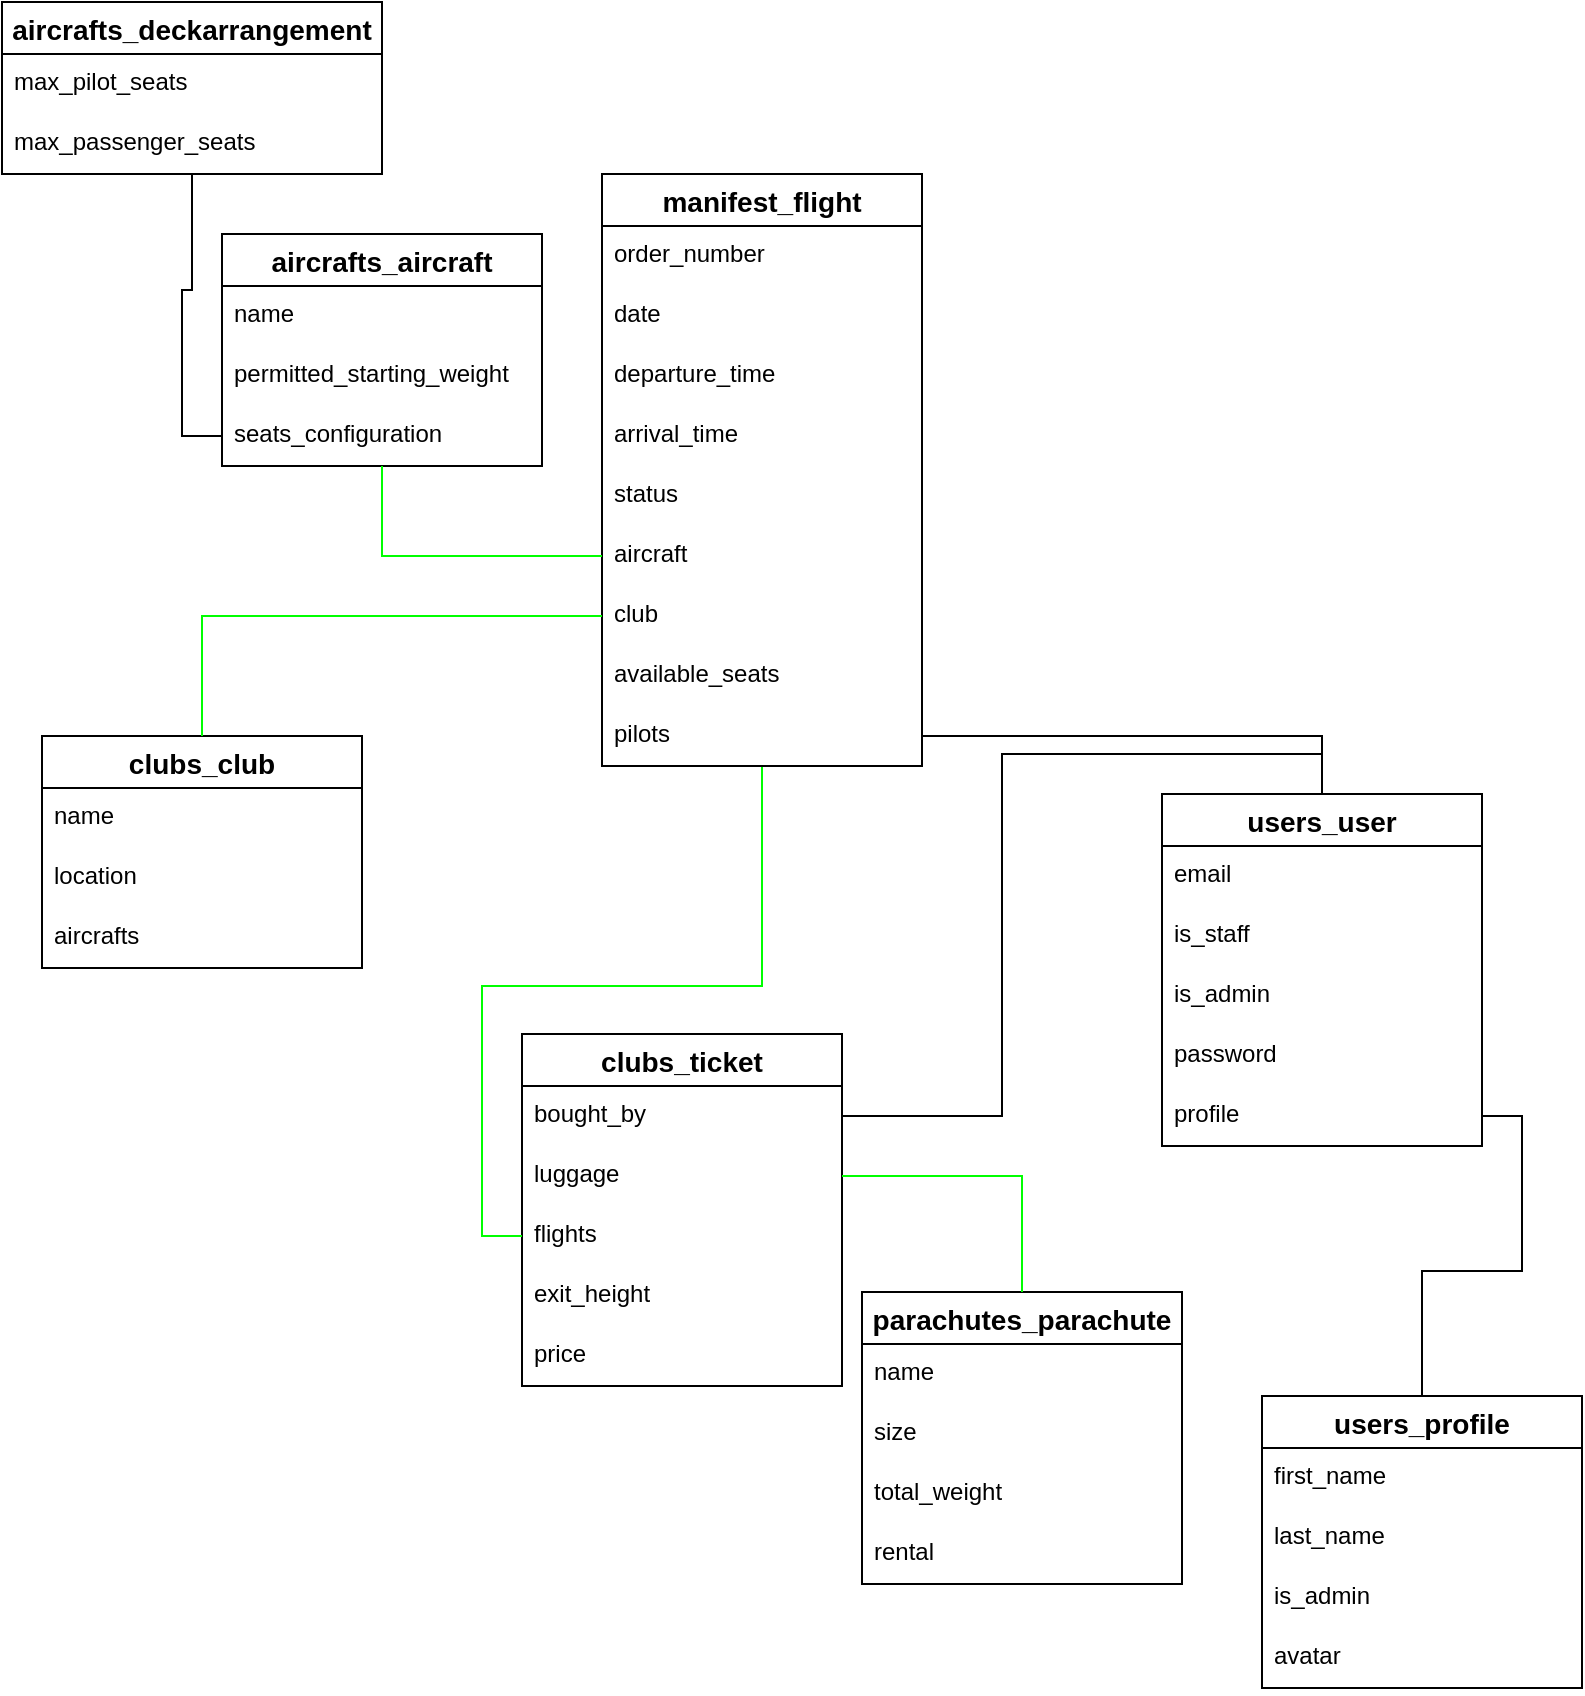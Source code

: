 <mxfile version="14.1.8" type="github">
  <diagram id="R2lEEEUBdFMjLlhIrx00" name="Page-1">
    <mxGraphModel dx="1588" dy="912" grid="1" gridSize="10" guides="1" tooltips="1" connect="1" arrows="1" fold="1" page="1" pageScale="1" pageWidth="850" pageHeight="1100" math="0" shadow="0" extFonts="Permanent Marker^https://fonts.googleapis.com/css?family=Permanent+Marker">
      <root>
        <mxCell id="0" />
        <mxCell id="1" parent="0" />
        <mxCell id="WWUrrks8_BlSyIQBUB3q-39" value="clubs_club" style="swimlane;fontStyle=1;childLayout=stackLayout;horizontal=1;startSize=26;horizontalStack=0;resizeParent=1;resizeParentMax=0;resizeLast=0;collapsible=1;marginBottom=0;align=center;fontSize=14;" vertex="1" parent="1">
          <mxGeometry x="40" y="611" width="160" height="116" as="geometry" />
        </mxCell>
        <mxCell id="WWUrrks8_BlSyIQBUB3q-40" value="name" style="text;strokeColor=none;fillColor=none;spacingLeft=4;spacingRight=4;overflow=hidden;rotatable=0;points=[[0,0.5],[1,0.5]];portConstraint=eastwest;fontSize=12;" vertex="1" parent="WWUrrks8_BlSyIQBUB3q-39">
          <mxGeometry y="26" width="160" height="30" as="geometry" />
        </mxCell>
        <mxCell id="WWUrrks8_BlSyIQBUB3q-41" value="location" style="text;strokeColor=none;fillColor=none;spacingLeft=4;spacingRight=4;overflow=hidden;rotatable=0;points=[[0,0.5],[1,0.5]];portConstraint=eastwest;fontSize=12;" vertex="1" parent="WWUrrks8_BlSyIQBUB3q-39">
          <mxGeometry y="56" width="160" height="30" as="geometry" />
        </mxCell>
        <mxCell id="WWUrrks8_BlSyIQBUB3q-42" value="aircrafts" style="text;strokeColor=none;fillColor=none;spacingLeft=4;spacingRight=4;overflow=hidden;rotatable=0;points=[[0,0.5],[1,0.5]];portConstraint=eastwest;fontSize=12;" vertex="1" parent="WWUrrks8_BlSyIQBUB3q-39">
          <mxGeometry y="86" width="160" height="30" as="geometry" />
        </mxCell>
        <mxCell id="WWUrrks8_BlSyIQBUB3q-43" value="clubs_ticket" style="swimlane;fontStyle=1;childLayout=stackLayout;horizontal=1;startSize=26;horizontalStack=0;resizeParent=1;resizeParentMax=0;resizeLast=0;collapsible=1;marginBottom=0;align=center;fontSize=14;" vertex="1" parent="1">
          <mxGeometry x="280" y="760" width="160" height="176" as="geometry" />
        </mxCell>
        <mxCell id="WWUrrks8_BlSyIQBUB3q-44" value="bought_by" style="text;strokeColor=none;fillColor=none;spacingLeft=4;spacingRight=4;overflow=hidden;rotatable=0;points=[[0,0.5],[1,0.5]];portConstraint=eastwest;fontSize=12;" vertex="1" parent="WWUrrks8_BlSyIQBUB3q-43">
          <mxGeometry y="26" width="160" height="30" as="geometry" />
        </mxCell>
        <mxCell id="WWUrrks8_BlSyIQBUB3q-45" value="luggage" style="text;strokeColor=none;fillColor=none;spacingLeft=4;spacingRight=4;overflow=hidden;rotatable=0;points=[[0,0.5],[1,0.5]];portConstraint=eastwest;fontSize=12;" vertex="1" parent="WWUrrks8_BlSyIQBUB3q-43">
          <mxGeometry y="56" width="160" height="30" as="geometry" />
        </mxCell>
        <mxCell id="WWUrrks8_BlSyIQBUB3q-46" value="flights" style="text;strokeColor=none;fillColor=none;spacingLeft=4;spacingRight=4;overflow=hidden;rotatable=0;points=[[0,0.5],[1,0.5]];portConstraint=eastwest;fontSize=12;" vertex="1" parent="WWUrrks8_BlSyIQBUB3q-43">
          <mxGeometry y="86" width="160" height="30" as="geometry" />
        </mxCell>
        <mxCell id="WWUrrks8_BlSyIQBUB3q-47" value="exit_height" style="text;strokeColor=none;fillColor=none;spacingLeft=4;spacingRight=4;overflow=hidden;rotatable=0;points=[[0,0.5],[1,0.5]];portConstraint=eastwest;fontSize=12;" vertex="1" parent="WWUrrks8_BlSyIQBUB3q-43">
          <mxGeometry y="116" width="160" height="30" as="geometry" />
        </mxCell>
        <mxCell id="WWUrrks8_BlSyIQBUB3q-48" value="price" style="text;strokeColor=none;fillColor=none;spacingLeft=4;spacingRight=4;overflow=hidden;rotatable=0;points=[[0,0.5],[1,0.5]];portConstraint=eastwest;fontSize=12;" vertex="1" parent="WWUrrks8_BlSyIQBUB3q-43">
          <mxGeometry y="146" width="160" height="30" as="geometry" />
        </mxCell>
        <mxCell id="WWUrrks8_BlSyIQBUB3q-104" style="edgeStyle=orthogonalEdgeStyle;rounded=0;orthogonalLoop=1;jettySize=auto;html=1;entryX=0;entryY=0.5;entryDx=0;entryDy=0;endArrow=none;endFill=0;strokeColor=#00FF00;" edge="1" parent="1" source="WWUrrks8_BlSyIQBUB3q-49" target="WWUrrks8_BlSyIQBUB3q-46">
          <mxGeometry relative="1" as="geometry" />
        </mxCell>
        <mxCell id="WWUrrks8_BlSyIQBUB3q-49" value="manifest_flight" style="swimlane;fontStyle=1;childLayout=stackLayout;horizontal=1;startSize=26;horizontalStack=0;resizeParent=1;resizeParentMax=0;resizeLast=0;collapsible=1;marginBottom=0;align=center;fontSize=14;" vertex="1" parent="1">
          <mxGeometry x="320" y="330" width="160" height="296" as="geometry" />
        </mxCell>
        <mxCell id="WWUrrks8_BlSyIQBUB3q-50" value="order_number" style="text;strokeColor=none;fillColor=none;spacingLeft=4;spacingRight=4;overflow=hidden;rotatable=0;points=[[0,0.5],[1,0.5]];portConstraint=eastwest;fontSize=12;" vertex="1" parent="WWUrrks8_BlSyIQBUB3q-49">
          <mxGeometry y="26" width="160" height="30" as="geometry" />
        </mxCell>
        <mxCell id="WWUrrks8_BlSyIQBUB3q-51" value="date" style="text;strokeColor=none;fillColor=none;spacingLeft=4;spacingRight=4;overflow=hidden;rotatable=0;points=[[0,0.5],[1,0.5]];portConstraint=eastwest;fontSize=12;" vertex="1" parent="WWUrrks8_BlSyIQBUB3q-49">
          <mxGeometry y="56" width="160" height="30" as="geometry" />
        </mxCell>
        <mxCell id="WWUrrks8_BlSyIQBUB3q-52" value="departure_time" style="text;strokeColor=none;fillColor=none;spacingLeft=4;spacingRight=4;overflow=hidden;rotatable=0;points=[[0,0.5],[1,0.5]];portConstraint=eastwest;fontSize=12;" vertex="1" parent="WWUrrks8_BlSyIQBUB3q-49">
          <mxGeometry y="86" width="160" height="30" as="geometry" />
        </mxCell>
        <mxCell id="WWUrrks8_BlSyIQBUB3q-53" value="arrival_time" style="text;strokeColor=none;fillColor=none;spacingLeft=4;spacingRight=4;overflow=hidden;rotatable=0;points=[[0,0.5],[1,0.5]];portConstraint=eastwest;fontSize=12;" vertex="1" parent="WWUrrks8_BlSyIQBUB3q-49">
          <mxGeometry y="116" width="160" height="30" as="geometry" />
        </mxCell>
        <mxCell id="WWUrrks8_BlSyIQBUB3q-54" value="status" style="text;strokeColor=none;fillColor=none;spacingLeft=4;spacingRight=4;overflow=hidden;rotatable=0;points=[[0,0.5],[1,0.5]];portConstraint=eastwest;fontSize=12;" vertex="1" parent="WWUrrks8_BlSyIQBUB3q-49">
          <mxGeometry y="146" width="160" height="30" as="geometry" />
        </mxCell>
        <mxCell id="WWUrrks8_BlSyIQBUB3q-55" value="aircraft" style="text;strokeColor=none;fillColor=none;spacingLeft=4;spacingRight=4;overflow=hidden;rotatable=0;points=[[0,0.5],[1,0.5]];portConstraint=eastwest;fontSize=12;" vertex="1" parent="WWUrrks8_BlSyIQBUB3q-49">
          <mxGeometry y="176" width="160" height="30" as="geometry" />
        </mxCell>
        <mxCell id="WWUrrks8_BlSyIQBUB3q-56" value="club" style="text;strokeColor=none;fillColor=none;spacingLeft=4;spacingRight=4;overflow=hidden;rotatable=0;points=[[0,0.5],[1,0.5]];portConstraint=eastwest;fontSize=12;" vertex="1" parent="WWUrrks8_BlSyIQBUB3q-49">
          <mxGeometry y="206" width="160" height="30" as="geometry" />
        </mxCell>
        <mxCell id="WWUrrks8_BlSyIQBUB3q-57" value="available_seats" style="text;strokeColor=none;fillColor=none;spacingLeft=4;spacingRight=4;overflow=hidden;rotatable=0;points=[[0,0.5],[1,0.5]];portConstraint=eastwest;fontSize=12;" vertex="1" parent="WWUrrks8_BlSyIQBUB3q-49">
          <mxGeometry y="236" width="160" height="30" as="geometry" />
        </mxCell>
        <mxCell id="WWUrrks8_BlSyIQBUB3q-58" value="pilots" style="text;strokeColor=none;fillColor=none;spacingLeft=4;spacingRight=4;overflow=hidden;rotatable=0;points=[[0,0.5],[1,0.5]];portConstraint=eastwest;fontSize=12;" vertex="1" parent="WWUrrks8_BlSyIQBUB3q-49">
          <mxGeometry y="266" width="160" height="30" as="geometry" />
        </mxCell>
        <mxCell id="WWUrrks8_BlSyIQBUB3q-59" value="aircrafts_aircraft" style="swimlane;fontStyle=1;childLayout=stackLayout;horizontal=1;startSize=26;horizontalStack=0;resizeParent=1;resizeParentMax=0;resizeLast=0;collapsible=1;marginBottom=0;align=center;fontSize=14;" vertex="1" parent="1">
          <mxGeometry x="130" y="360" width="160" height="116" as="geometry" />
        </mxCell>
        <mxCell id="WWUrrks8_BlSyIQBUB3q-60" value="name" style="text;strokeColor=none;fillColor=none;spacingLeft=4;spacingRight=4;overflow=hidden;rotatable=0;points=[[0,0.5],[1,0.5]];portConstraint=eastwest;fontSize=12;" vertex="1" parent="WWUrrks8_BlSyIQBUB3q-59">
          <mxGeometry y="26" width="160" height="30" as="geometry" />
        </mxCell>
        <mxCell id="WWUrrks8_BlSyIQBUB3q-61" value="permitted_starting_weight" style="text;strokeColor=none;fillColor=none;spacingLeft=4;spacingRight=4;overflow=hidden;rotatable=0;points=[[0,0.5],[1,0.5]];portConstraint=eastwest;fontSize=12;" vertex="1" parent="WWUrrks8_BlSyIQBUB3q-59">
          <mxGeometry y="56" width="160" height="30" as="geometry" />
        </mxCell>
        <mxCell id="WWUrrks8_BlSyIQBUB3q-62" value="seats_configuration" style="text;strokeColor=none;fillColor=none;spacingLeft=4;spacingRight=4;overflow=hidden;rotatable=0;points=[[0,0.5],[1,0.5]];portConstraint=eastwest;fontSize=12;" vertex="1" parent="WWUrrks8_BlSyIQBUB3q-59">
          <mxGeometry y="86" width="160" height="30" as="geometry" />
        </mxCell>
        <mxCell id="WWUrrks8_BlSyIQBUB3q-63" value="aircrafts_deckarrangement" style="swimlane;fontStyle=1;childLayout=stackLayout;horizontal=1;startSize=26;horizontalStack=0;resizeParent=1;resizeParentMax=0;resizeLast=0;collapsible=1;marginBottom=0;align=center;fontSize=14;" vertex="1" parent="1">
          <mxGeometry x="20" y="244" width="190" height="86" as="geometry" />
        </mxCell>
        <mxCell id="WWUrrks8_BlSyIQBUB3q-64" value="max_pilot_seats" style="text;strokeColor=none;fillColor=none;spacingLeft=4;spacingRight=4;overflow=hidden;rotatable=0;points=[[0,0.5],[1,0.5]];portConstraint=eastwest;fontSize=12;" vertex="1" parent="WWUrrks8_BlSyIQBUB3q-63">
          <mxGeometry y="26" width="190" height="30" as="geometry" />
        </mxCell>
        <mxCell id="WWUrrks8_BlSyIQBUB3q-65" value="max_passenger_seats" style="text;strokeColor=none;fillColor=none;spacingLeft=4;spacingRight=4;overflow=hidden;rotatable=0;points=[[0,0.5],[1,0.5]];portConstraint=eastwest;fontSize=12;" vertex="1" parent="WWUrrks8_BlSyIQBUB3q-63">
          <mxGeometry y="56" width="190" height="30" as="geometry" />
        </mxCell>
        <mxCell id="WWUrrks8_BlSyIQBUB3q-70" value="parachutes_parachute" style="swimlane;fontStyle=1;childLayout=stackLayout;horizontal=1;startSize=26;horizontalStack=0;resizeParent=1;resizeParentMax=0;resizeLast=0;collapsible=1;marginBottom=0;align=center;fontSize=14;" vertex="1" parent="1">
          <mxGeometry x="450" y="889" width="160" height="146" as="geometry" />
        </mxCell>
        <mxCell id="WWUrrks8_BlSyIQBUB3q-71" value="name" style="text;strokeColor=none;fillColor=none;spacingLeft=4;spacingRight=4;overflow=hidden;rotatable=0;points=[[0,0.5],[1,0.5]];portConstraint=eastwest;fontSize=12;" vertex="1" parent="WWUrrks8_BlSyIQBUB3q-70">
          <mxGeometry y="26" width="160" height="30" as="geometry" />
        </mxCell>
        <mxCell id="WWUrrks8_BlSyIQBUB3q-72" value="size" style="text;strokeColor=none;fillColor=none;spacingLeft=4;spacingRight=4;overflow=hidden;rotatable=0;points=[[0,0.5],[1,0.5]];portConstraint=eastwest;fontSize=12;" vertex="1" parent="WWUrrks8_BlSyIQBUB3q-70">
          <mxGeometry y="56" width="160" height="30" as="geometry" />
        </mxCell>
        <mxCell id="WWUrrks8_BlSyIQBUB3q-73" value="total_weight" style="text;strokeColor=none;fillColor=none;spacingLeft=4;spacingRight=4;overflow=hidden;rotatable=0;points=[[0,0.5],[1,0.5]];portConstraint=eastwest;fontSize=12;" vertex="1" parent="WWUrrks8_BlSyIQBUB3q-70">
          <mxGeometry y="86" width="160" height="30" as="geometry" />
        </mxCell>
        <mxCell id="WWUrrks8_BlSyIQBUB3q-74" value="rental" style="text;strokeColor=none;fillColor=none;spacingLeft=4;spacingRight=4;overflow=hidden;rotatable=0;points=[[0,0.5],[1,0.5]];portConstraint=eastwest;fontSize=12;" vertex="1" parent="WWUrrks8_BlSyIQBUB3q-70">
          <mxGeometry y="116" width="160" height="30" as="geometry" />
        </mxCell>
        <mxCell id="WWUrrks8_BlSyIQBUB3q-105" style="edgeStyle=orthogonalEdgeStyle;rounded=0;orthogonalLoop=1;jettySize=auto;html=1;endArrow=none;endFill=0;exitX=0.5;exitY=0;exitDx=0;exitDy=0;" edge="1" parent="1" source="WWUrrks8_BlSyIQBUB3q-76" target="WWUrrks8_BlSyIQBUB3q-44">
          <mxGeometry relative="1" as="geometry">
            <mxPoint x="530" y="610" as="sourcePoint" />
          </mxGeometry>
        </mxCell>
        <mxCell id="WWUrrks8_BlSyIQBUB3q-76" value="users_user" style="swimlane;fontStyle=1;childLayout=stackLayout;horizontal=1;startSize=26;horizontalStack=0;resizeParent=1;resizeParentMax=0;resizeLast=0;collapsible=1;marginBottom=0;align=center;fontSize=14;" vertex="1" parent="1">
          <mxGeometry x="600" y="640" width="160" height="176" as="geometry" />
        </mxCell>
        <mxCell id="WWUrrks8_BlSyIQBUB3q-77" value="email" style="text;spacingLeft=4;spacingRight=4;overflow=hidden;rotatable=0;points=[[0,0.5],[1,0.5]];portConstraint=eastwest;fontSize=12;" vertex="1" parent="WWUrrks8_BlSyIQBUB3q-76">
          <mxGeometry y="26" width="160" height="30" as="geometry" />
        </mxCell>
        <mxCell id="WWUrrks8_BlSyIQBUB3q-78" value="is_staff" style="text;spacingLeft=4;spacingRight=4;overflow=hidden;rotatable=0;points=[[0,0.5],[1,0.5]];portConstraint=eastwest;fontSize=12;" vertex="1" parent="WWUrrks8_BlSyIQBUB3q-76">
          <mxGeometry y="56" width="160" height="30" as="geometry" />
        </mxCell>
        <mxCell id="WWUrrks8_BlSyIQBUB3q-79" value="is_admin" style="text;spacingLeft=4;spacingRight=4;overflow=hidden;rotatable=0;points=[[0,0.5],[1,0.5]];portConstraint=eastwest;fontSize=12;" vertex="1" parent="WWUrrks8_BlSyIQBUB3q-76">
          <mxGeometry y="86" width="160" height="30" as="geometry" />
        </mxCell>
        <mxCell id="WWUrrks8_BlSyIQBUB3q-80" value="password" style="text;spacingLeft=4;spacingRight=4;overflow=hidden;rotatable=0;points=[[0,0.5],[1,0.5]];portConstraint=eastwest;fontSize=12;" vertex="1" parent="WWUrrks8_BlSyIQBUB3q-76">
          <mxGeometry y="116" width="160" height="30" as="geometry" />
        </mxCell>
        <mxCell id="WWUrrks8_BlSyIQBUB3q-82" value="profile" style="text;spacingLeft=4;spacingRight=4;overflow=hidden;rotatable=0;points=[[0,0.5],[1,0.5]];portConstraint=eastwest;fontSize=12;" vertex="1" parent="WWUrrks8_BlSyIQBUB3q-76">
          <mxGeometry y="146" width="160" height="30" as="geometry" />
        </mxCell>
        <mxCell id="WWUrrks8_BlSyIQBUB3q-83" value="users_profile" style="swimlane;fontStyle=1;childLayout=stackLayout;horizontal=1;startSize=26;horizontalStack=0;resizeParent=1;resizeParentMax=0;resizeLast=0;collapsible=1;marginBottom=0;align=center;fontSize=14;" vertex="1" parent="1">
          <mxGeometry x="650" y="941" width="160" height="146" as="geometry" />
        </mxCell>
        <mxCell id="WWUrrks8_BlSyIQBUB3q-84" value="first_name" style="text;strokeColor=none;fillColor=none;spacingLeft=4;spacingRight=4;overflow=hidden;rotatable=0;points=[[0,0.5],[1,0.5]];portConstraint=eastwest;fontSize=12;" vertex="1" parent="WWUrrks8_BlSyIQBUB3q-83">
          <mxGeometry y="26" width="160" height="30" as="geometry" />
        </mxCell>
        <mxCell id="WWUrrks8_BlSyIQBUB3q-85" value="last_name" style="text;strokeColor=none;fillColor=none;spacingLeft=4;spacingRight=4;overflow=hidden;rotatable=0;points=[[0,0.5],[1,0.5]];portConstraint=eastwest;fontSize=12;" vertex="1" parent="WWUrrks8_BlSyIQBUB3q-83">
          <mxGeometry y="56" width="160" height="30" as="geometry" />
        </mxCell>
        <mxCell id="WWUrrks8_BlSyIQBUB3q-86" value="is_admin" style="text;strokeColor=none;fillColor=none;spacingLeft=4;spacingRight=4;overflow=hidden;rotatable=0;points=[[0,0.5],[1,0.5]];portConstraint=eastwest;fontSize=12;" vertex="1" parent="WWUrrks8_BlSyIQBUB3q-83">
          <mxGeometry y="86" width="160" height="30" as="geometry" />
        </mxCell>
        <mxCell id="WWUrrks8_BlSyIQBUB3q-87" value="avatar" style="text;strokeColor=none;fillColor=none;spacingLeft=4;spacingRight=4;overflow=hidden;rotatable=0;points=[[0,0.5],[1,0.5]];portConstraint=eastwest;fontSize=12;" vertex="1" parent="WWUrrks8_BlSyIQBUB3q-83">
          <mxGeometry y="116" width="160" height="30" as="geometry" />
        </mxCell>
        <mxCell id="WWUrrks8_BlSyIQBUB3q-91" style="edgeStyle=orthogonalEdgeStyle;rounded=0;orthogonalLoop=1;jettySize=auto;html=1;exitX=1;exitY=0.5;exitDx=0;exitDy=0;endArrow=none;endFill=0;" edge="1" parent="1" source="WWUrrks8_BlSyIQBUB3q-58" target="WWUrrks8_BlSyIQBUB3q-76">
          <mxGeometry relative="1" as="geometry" />
        </mxCell>
        <mxCell id="WWUrrks8_BlSyIQBUB3q-94" style="edgeStyle=orthogonalEdgeStyle;rounded=0;orthogonalLoop=1;jettySize=auto;html=1;entryX=0.5;entryY=0;entryDx=0;entryDy=0;endArrow=none;endFill=0;strokeColor=#00FF00;" edge="1" parent="1" source="WWUrrks8_BlSyIQBUB3q-45" target="WWUrrks8_BlSyIQBUB3q-70">
          <mxGeometry relative="1" as="geometry" />
        </mxCell>
        <mxCell id="WWUrrks8_BlSyIQBUB3q-103" style="edgeStyle=orthogonalEdgeStyle;rounded=0;orthogonalLoop=1;jettySize=auto;html=1;exitX=0;exitY=0.5;exitDx=0;exitDy=0;entryX=0.5;entryY=0;entryDx=0;entryDy=0;endArrow=none;endFill=0;strokeColor=#00FF00;" edge="1" parent="1" source="WWUrrks8_BlSyIQBUB3q-56" target="WWUrrks8_BlSyIQBUB3q-39">
          <mxGeometry relative="1" as="geometry" />
        </mxCell>
        <mxCell id="WWUrrks8_BlSyIQBUB3q-106" style="edgeStyle=orthogonalEdgeStyle;rounded=0;orthogonalLoop=1;jettySize=auto;html=1;entryX=0.5;entryY=0;entryDx=0;entryDy=0;endArrow=none;endFill=0;" edge="1" parent="1" source="WWUrrks8_BlSyIQBUB3q-82" target="WWUrrks8_BlSyIQBUB3q-83">
          <mxGeometry relative="1" as="geometry" />
        </mxCell>
        <mxCell id="WWUrrks8_BlSyIQBUB3q-107" style="edgeStyle=orthogonalEdgeStyle;rounded=0;orthogonalLoop=1;jettySize=auto;html=1;entryX=0.5;entryY=1;entryDx=0;entryDy=0;endArrow=none;endFill=0;strokeColor=#00FF00;" edge="1" parent="1" source="WWUrrks8_BlSyIQBUB3q-55" target="WWUrrks8_BlSyIQBUB3q-59">
          <mxGeometry relative="1" as="geometry" />
        </mxCell>
        <mxCell id="WWUrrks8_BlSyIQBUB3q-108" style="edgeStyle=orthogonalEdgeStyle;rounded=0;orthogonalLoop=1;jettySize=auto;html=1;entryX=0.5;entryY=1;entryDx=0;entryDy=0;endArrow=none;endFill=0;" edge="1" parent="1" source="WWUrrks8_BlSyIQBUB3q-62" target="WWUrrks8_BlSyIQBUB3q-63">
          <mxGeometry relative="1" as="geometry" />
        </mxCell>
      </root>
    </mxGraphModel>
  </diagram>
</mxfile>
